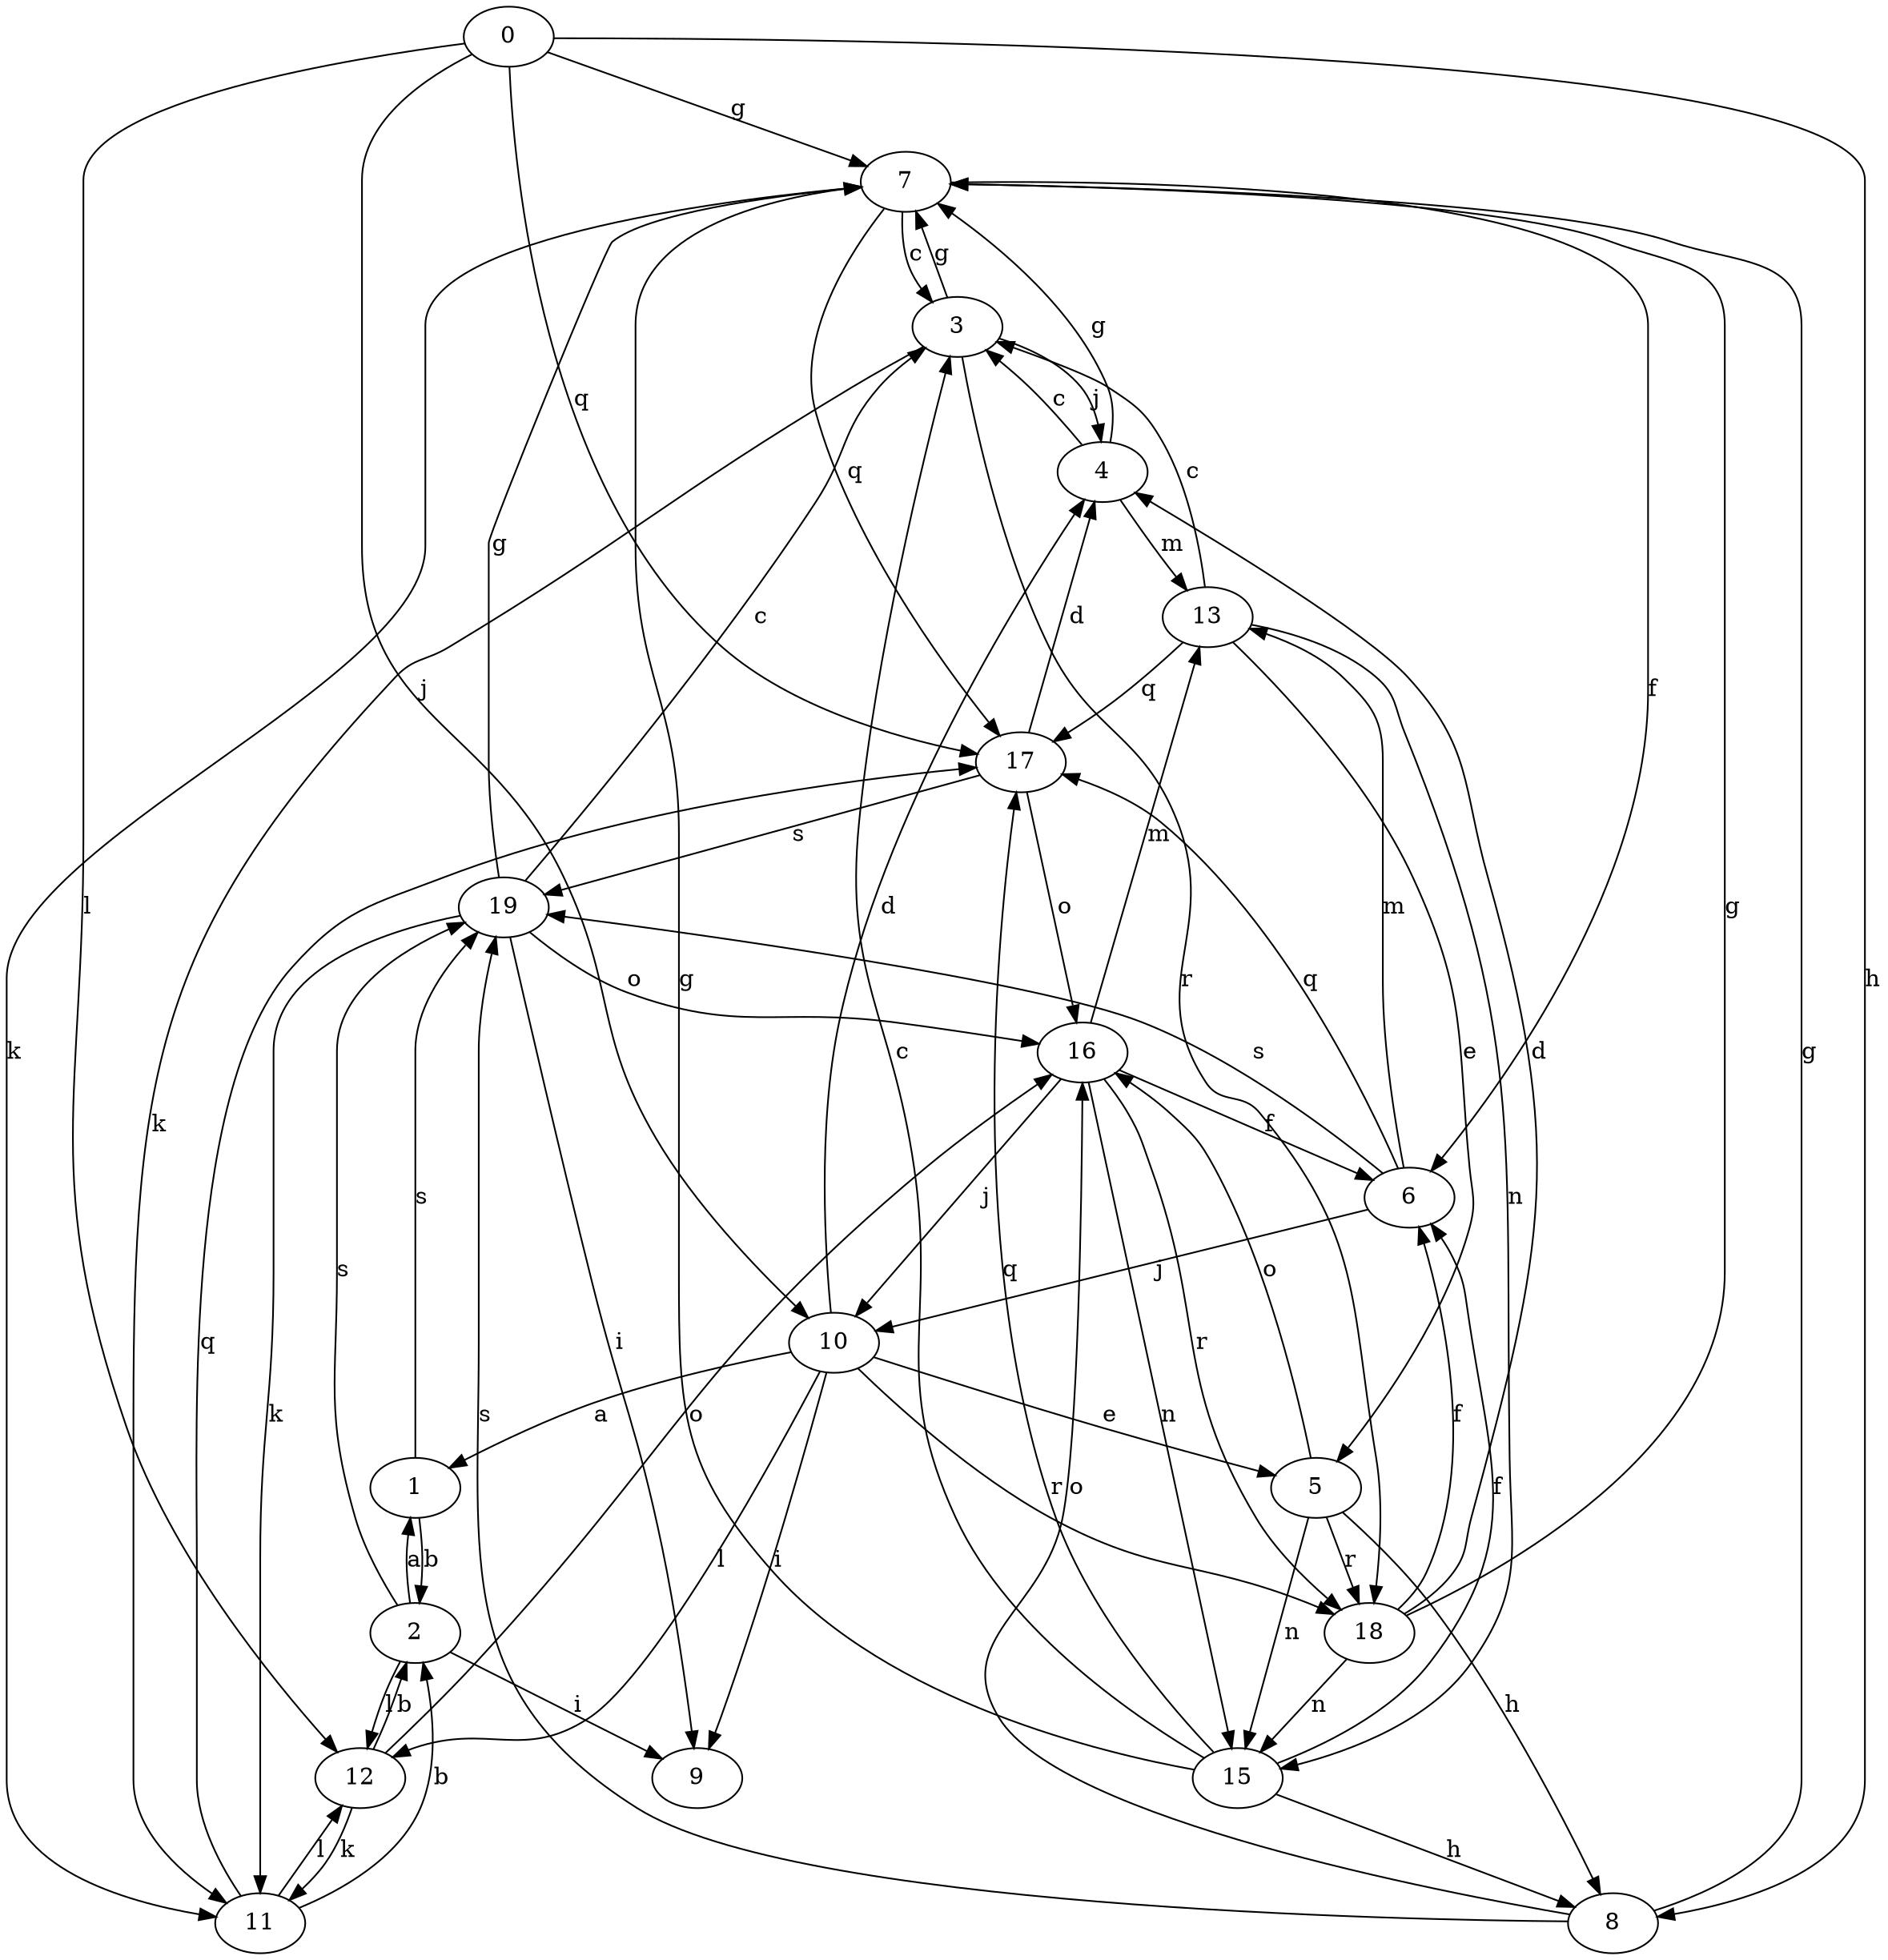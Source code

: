 strict digraph  {
0;
1;
2;
3;
4;
5;
6;
7;
8;
9;
10;
11;
12;
13;
15;
16;
17;
18;
19;
0 -> 7  [label=g];
0 -> 8  [label=h];
0 -> 10  [label=j];
0 -> 12  [label=l];
0 -> 17  [label=q];
1 -> 2  [label=b];
1 -> 19  [label=s];
2 -> 1  [label=a];
2 -> 9  [label=i];
2 -> 12  [label=l];
2 -> 19  [label=s];
3 -> 7  [label=g];
3 -> 11  [label=k];
3 -> 18  [label=r];
3 -> 4  [label=j];
4 -> 3  [label=c];
4 -> 7  [label=g];
4 -> 13  [label=m];
5 -> 8  [label=h];
5 -> 15  [label=n];
5 -> 16  [label=o];
5 -> 18  [label=r];
6 -> 10  [label=j];
6 -> 13  [label=m];
6 -> 17  [label=q];
6 -> 19  [label=s];
7 -> 3  [label=c];
7 -> 6  [label=f];
7 -> 11  [label=k];
7 -> 17  [label=q];
8 -> 7  [label=g];
8 -> 16  [label=o];
8 -> 19  [label=s];
10 -> 1  [label=a];
10 -> 4  [label=d];
10 -> 5  [label=e];
10 -> 9  [label=i];
10 -> 12  [label=l];
10 -> 18  [label=r];
11 -> 2  [label=b];
11 -> 12  [label=l];
11 -> 17  [label=q];
12 -> 2  [label=b];
12 -> 11  [label=k];
12 -> 16  [label=o];
13 -> 3  [label=c];
13 -> 5  [label=e];
13 -> 15  [label=n];
13 -> 17  [label=q];
15 -> 3  [label=c];
15 -> 6  [label=f];
15 -> 7  [label=g];
15 -> 8  [label=h];
15 -> 17  [label=q];
16 -> 6  [label=f];
16 -> 10  [label=j];
16 -> 13  [label=m];
16 -> 15  [label=n];
16 -> 18  [label=r];
17 -> 4  [label=d];
17 -> 16  [label=o];
17 -> 19  [label=s];
18 -> 4  [label=d];
18 -> 6  [label=f];
18 -> 7  [label=g];
18 -> 15  [label=n];
19 -> 3  [label=c];
19 -> 7  [label=g];
19 -> 9  [label=i];
19 -> 11  [label=k];
19 -> 16  [label=o];
}
